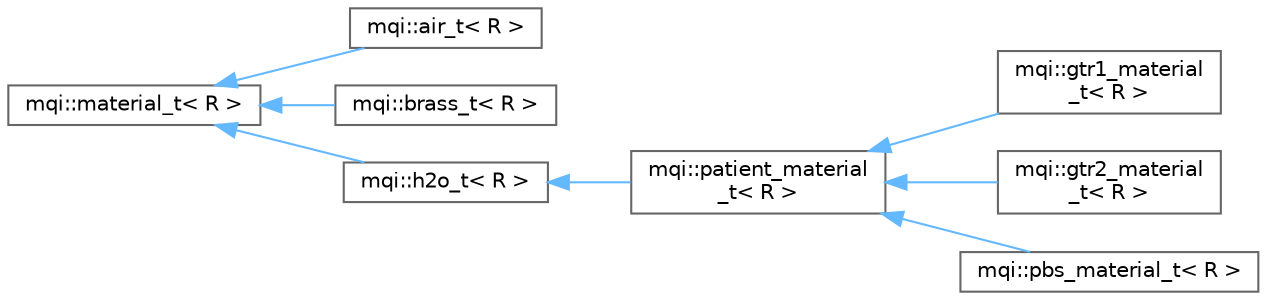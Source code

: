 digraph "Graphical Class Hierarchy"
{
 // LATEX_PDF_SIZE
  bgcolor="transparent";
  edge [fontname=Helvetica,fontsize=10,labelfontname=Helvetica,labelfontsize=10];
  node [fontname=Helvetica,fontsize=10,shape=box,height=0.2,width=0.4];
  rankdir="LR";
  Node0 [id="Node000000",label="mqi::material_t\< R \>",height=0.2,width=0.4,color="grey40", fillcolor="white", style="filled",URL="$classmqi_1_1material__t.html",tooltip="water_t"];
  Node0 -> Node1 [id="edge13_Node000000_Node000001",dir="back",color="steelblue1",style="solid",tooltip=" "];
  Node1 [id="Node000001",label="mqi::air_t\< R \>",height=0.2,width=0.4,color="grey40", fillcolor="white", style="filled",URL="$classmqi_1_1air__t.html",tooltip="brass_t"];
  Node0 -> Node2 [id="edge14_Node000000_Node000002",dir="back",color="steelblue1",style="solid",tooltip=" "];
  Node2 [id="Node000002",label="mqi::brass_t\< R \>",height=0.2,width=0.4,color="grey40", fillcolor="white", style="filled",URL="$classmqi_1_1brass__t.html",tooltip="A class representing brass, derived from material_t."];
  Node0 -> Node3 [id="edge15_Node000000_Node000003",dir="back",color="steelblue1",style="solid",tooltip=" "];
  Node3 [id="Node000003",label="mqi::h2o_t\< R \>",height=0.2,width=0.4,color="grey40", fillcolor="white", style="filled",URL="$classmqi_1_1h2o__t.html",tooltip="air_t"];
  Node3 -> Node4 [id="edge16_Node000003_Node000004",dir="back",color="steelblue1",style="solid",tooltip=" "];
  Node4 [id="Node000004",label="mqi::patient_material\l_t\< R \>",height=0.2,width=0.4,color="grey40", fillcolor="white", style="filled",URL="$classmqi_1_1patient__material__t.html",tooltip="Represents patient-specific materials based on CT Hounsfield Units (HU)."];
  Node4 -> Node5 [id="edge17_Node000004_Node000005",dir="back",color="steelblue1",style="solid",tooltip=" "];
  Node5 [id="Node000005",label="mqi::gtr1_material\l_t\< R \>",height=0.2,width=0.4,color="grey40", fillcolor="white", style="filled",URL="$classmqi_1_1gtr1__material__t.html",tooltip="A material definition class specific to the GTR1 machine."];
  Node4 -> Node6 [id="edge18_Node000004_Node000006",dir="back",color="steelblue1",style="solid",tooltip=" "];
  Node6 [id="Node000006",label="mqi::gtr2_material\l_t\< R \>",height=0.2,width=0.4,color="grey40", fillcolor="white", style="filled",URL="$classmqi_1_1gtr2__material__t.html",tooltip="A material definition class specific to the GTR2 machine."];
  Node4 -> Node7 [id="edge19_Node000004_Node000007",dir="back",color="steelblue1",style="solid",tooltip=" "];
  Node7 [id="Node000007",label="mqi::pbs_material_t\< R \>",height=0.2,width=0.4,color="grey40", fillcolor="white", style="filled",URL="$classmqi_1_1pbs__material__t.html",tooltip="A material definition class for Pencil Beam Scanning (PBS) simulations."];
}
